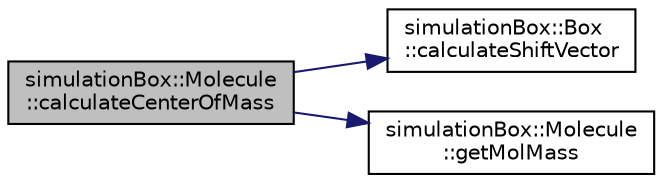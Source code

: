 digraph "simulationBox::Molecule::calculateCenterOfMass"
{
 // LATEX_PDF_SIZE
  edge [fontname="Helvetica",fontsize="10",labelfontname="Helvetica",labelfontsize="10"];
  node [fontname="Helvetica",fontsize="10",shape=record];
  rankdir="LR";
  Node1 [label="simulationBox::Molecule\l::calculateCenterOfMass",height=0.2,width=0.4,color="black", fillcolor="grey75", style="filled", fontcolor="black",tooltip="calculates the center of mass of the molecule"];
  Node1 -> Node2 [color="midnightblue",fontsize="10",style="solid",fontname="Helvetica"];
  Node2 [label="simulationBox::Box\l::calculateShiftVector",height=0.2,width=0.4,color="black", fillcolor="white", style="filled",URL="$classsimulationBox_1_1Box.html#a7f8b811fddde7da917bae15fb10a0e14",tooltip=" "];
  Node1 -> Node3 [color="midnightblue",fontsize="10",style="solid",fontname="Helvetica"];
  Node3 [label="simulationBox::Molecule\l::getMolMass",height=0.2,width=0.4,color="black", fillcolor="white", style="filled",URL="$classsimulationBox_1_1Molecule.html#aa97b4c31cca7a91f27d669a66c53b856",tooltip=" "];
}
